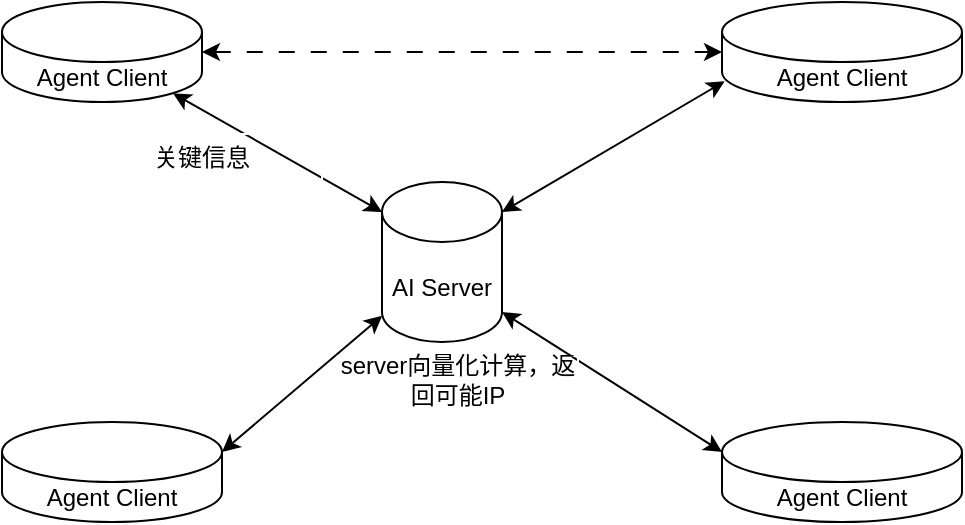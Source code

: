 <mxfile version="24.3.1" type="github" pages="4">
  <diagram id="2vSUjlSS0FL2b6wpqIMc" name="网络转发">
    <mxGraphModel dx="746" dy="485" grid="1" gridSize="10" guides="1" tooltips="1" connect="1" arrows="1" fold="1" page="1" pageScale="1" pageWidth="827" pageHeight="1169" math="0" shadow="0">
      <root>
        <mxCell id="0" />
        <mxCell id="1" parent="0" />
        <mxCell id="wxrIAKB5T2GF4HPKA6f--1" value="Agent Client" style="shape=cylinder3;whiteSpace=wrap;html=1;boundedLbl=1;backgroundOutline=1;size=15;" parent="1" vertex="1">
          <mxGeometry x="200" y="200" width="100" height="50" as="geometry" />
        </mxCell>
        <mxCell id="wxrIAKB5T2GF4HPKA6f--3" value="AI Server" style="shape=cylinder3;whiteSpace=wrap;html=1;boundedLbl=1;backgroundOutline=1;size=15;" parent="1" vertex="1">
          <mxGeometry x="390" y="290" width="60" height="80" as="geometry" />
        </mxCell>
        <mxCell id="wxrIAKB5T2GF4HPKA6f--4" value="Agent Client" style="shape=cylinder3;whiteSpace=wrap;html=1;boundedLbl=1;backgroundOutline=1;size=15;" parent="1" vertex="1">
          <mxGeometry x="560" y="200" width="120" height="50" as="geometry" />
        </mxCell>
        <mxCell id="wxrIAKB5T2GF4HPKA6f--5" value="Agent Client" style="shape=cylinder3;whiteSpace=wrap;html=1;boundedLbl=1;backgroundOutline=1;size=15;" parent="1" vertex="1">
          <mxGeometry x="200" y="410" width="110" height="50" as="geometry" />
        </mxCell>
        <mxCell id="wxrIAKB5T2GF4HPKA6f--6" value="Agent Client" style="shape=cylinder3;whiteSpace=wrap;html=1;boundedLbl=1;backgroundOutline=1;size=15;" parent="1" vertex="1">
          <mxGeometry x="560" y="410" width="120" height="50" as="geometry" />
        </mxCell>
        <mxCell id="wxrIAKB5T2GF4HPKA6f--8" value="" style="endArrow=classic;html=1;rounded=0;entryX=0.855;entryY=1;entryDx=0;entryDy=-4.35;entryPerimeter=0;exitX=0;exitY=0;exitDx=0;exitDy=15;exitPerimeter=0;startArrow=classic;startFill=1;" parent="1" source="wxrIAKB5T2GF4HPKA6f--3" target="wxrIAKB5T2GF4HPKA6f--1" edge="1">
          <mxGeometry width="50" height="50" relative="1" as="geometry">
            <mxPoint x="380" y="290" as="sourcePoint" />
            <mxPoint x="430" y="240" as="targetPoint" />
          </mxGeometry>
        </mxCell>
        <mxCell id="wxrIAKB5T2GF4HPKA6f--9" value="" style="endArrow=classic;html=1;rounded=0;entryX=0.011;entryY=0.793;entryDx=0;entryDy=0;entryPerimeter=0;exitX=1;exitY=0;exitDx=0;exitDy=15;exitPerimeter=0;startArrow=classic;startFill=1;" parent="1" source="wxrIAKB5T2GF4HPKA6f--3" target="wxrIAKB5T2GF4HPKA6f--4" edge="1">
          <mxGeometry width="50" height="50" relative="1" as="geometry">
            <mxPoint x="460" y="280" as="sourcePoint" />
            <mxPoint x="510" y="230" as="targetPoint" />
          </mxGeometry>
        </mxCell>
        <mxCell id="wxrIAKB5T2GF4HPKA6f--11" value="" style="endArrow=classic;html=1;rounded=0;entryX=0;entryY=0;entryDx=0;entryDy=15;entryPerimeter=0;exitX=1;exitY=1;exitDx=0;exitDy=-15;exitPerimeter=0;startArrow=classic;startFill=1;" parent="1" source="wxrIAKB5T2GF4HPKA6f--3" target="wxrIAKB5T2GF4HPKA6f--6" edge="1">
          <mxGeometry width="50" height="50" relative="1" as="geometry">
            <mxPoint x="440" y="420" as="sourcePoint" />
            <mxPoint x="490" y="370" as="targetPoint" />
          </mxGeometry>
        </mxCell>
        <mxCell id="wxrIAKB5T2GF4HPKA6f--12" value="" style="endArrow=classic;html=1;rounded=0;entryX=1;entryY=0;entryDx=0;entryDy=15;entryPerimeter=0;exitX=0.002;exitY=0.836;exitDx=0;exitDy=0;exitPerimeter=0;startArrow=classic;startFill=1;" parent="1" source="wxrIAKB5T2GF4HPKA6f--3" target="wxrIAKB5T2GF4HPKA6f--5" edge="1">
          <mxGeometry width="50" height="50" relative="1" as="geometry">
            <mxPoint x="230" y="400" as="sourcePoint" />
            <mxPoint x="280" y="350" as="targetPoint" />
          </mxGeometry>
        </mxCell>
        <mxCell id="JGFdZRn7cZItwRjgVE4y-1" value="关键信息" style="rounded=0;whiteSpace=wrap;html=1;strokeColor=#FFFFFF;fillColor=none;" parent="1" vertex="1">
          <mxGeometry x="240" y="266" width="120" height="24" as="geometry" />
        </mxCell>
        <mxCell id="JGFdZRn7cZItwRjgVE4y-2" value="server向量化计算，返回可能IP" style="rounded=0;whiteSpace=wrap;html=1;strokeColor=#FFFFFF;fillColor=none;" parent="1" vertex="1">
          <mxGeometry x="368" y="377" width="120" height="24" as="geometry" />
        </mxCell>
        <mxCell id="_upw2HPeS1mJ-tW7w9MP-1" style="edgeStyle=orthogonalEdgeStyle;rounded=0;orthogonalLoop=1;jettySize=auto;html=1;exitX=1;exitY=0.5;exitDx=0;exitDy=0;exitPerimeter=0;entryX=0;entryY=0.5;entryDx=0;entryDy=0;entryPerimeter=0;startArrow=classic;startFill=1;dashed=1;dashPattern=8 8;" edge="1" parent="1" source="wxrIAKB5T2GF4HPKA6f--1" target="wxrIAKB5T2GF4HPKA6f--4">
          <mxGeometry relative="1" as="geometry" />
        </mxCell>
      </root>
    </mxGraphModel>
  </diagram>
  <diagram name="通信序列图" id="hv99OOcJfIo_YcWF84YO">
    <mxGraphModel dx="1612" dy="456" grid="1" gridSize="10" guides="1" tooltips="1" connect="1" arrows="1" fold="1" page="1" pageScale="1" pageWidth="827" pageHeight="1169" math="0" shadow="0">
      <root>
        <mxCell id="0" />
        <mxCell id="1" parent="0" />
        <mxCell id="0c2Vupl0Wd5xYANsdsAI-2" style="edgeStyle=orthogonalEdgeStyle;rounded=0;orthogonalLoop=1;jettySize=auto;html=1;exitX=0.5;exitY=1;exitDx=0;exitDy=0;endArrow=none;endFill=0;" edge="1" parent="1" source="QWFTe-OUhCLkAl9HGp8c-1">
          <mxGeometry relative="1" as="geometry">
            <mxPoint x="-40" y="870" as="targetPoint" />
          </mxGeometry>
        </mxCell>
        <mxCell id="QWFTe-OUhCLkAl9HGp8c-1" value="用户1 Agent client" style="rounded=1;whiteSpace=wrap;html=1;fontStyle=1;fontSize=20;" vertex="1" parent="1">
          <mxGeometry x="-100" y="150" width="120" height="60" as="geometry" />
        </mxCell>
        <mxCell id="QWFTe-OUhCLkAl9HGp8c-2" value="用户2 Agent client" style="rounded=1;whiteSpace=wrap;html=1;fontStyle=1;fontSize=20;" vertex="1" parent="1">
          <mxGeometry x="840" y="150" width="120" height="60" as="geometry" />
        </mxCell>
        <mxCell id="QWFTe-OUhCLkAl9HGp8c-3" value="中心式的服务" style="rounded=1;whiteSpace=wrap;html=1;fontStyle=1;fontSize=20;" vertex="1" parent="1">
          <mxGeometry x="360" y="150" width="140" height="60" as="geometry" />
        </mxCell>
        <mxCell id="0c2Vupl0Wd5xYANsdsAI-3" style="edgeStyle=orthogonalEdgeStyle;rounded=0;orthogonalLoop=1;jettySize=auto;html=1;exitX=0.5;exitY=1;exitDx=0;exitDy=0;endArrow=none;endFill=0;" edge="1" parent="1" source="0c2Vupl0Wd5xYANsdsAI-34">
          <mxGeometry relative="1" as="geometry">
            <mxPoint x="430" y="880" as="targetPoint" />
            <mxPoint x="429.5" y="210" as="sourcePoint" />
          </mxGeometry>
        </mxCell>
        <mxCell id="0c2Vupl0Wd5xYANsdsAI-4" style="edgeStyle=orthogonalEdgeStyle;rounded=0;orthogonalLoop=1;jettySize=auto;html=1;exitX=0.5;exitY=1;exitDx=0;exitDy=0;endArrow=none;endFill=0;" edge="1" parent="1">
          <mxGeometry relative="1" as="geometry">
            <mxPoint x="900" y="880" as="targetPoint" />
            <mxPoint x="899.5" y="210" as="sourcePoint" />
          </mxGeometry>
        </mxCell>
        <mxCell id="0c2Vupl0Wd5xYANsdsAI-14" value="用户 1" style="rounded=1;whiteSpace=wrap;html=1;fontStyle=1;fontSize=20;" vertex="1" parent="1">
          <mxGeometry x="-310" y="150" width="120" height="60" as="geometry" />
        </mxCell>
        <mxCell id="0c2Vupl0Wd5xYANsdsAI-15" style="edgeStyle=orthogonalEdgeStyle;rounded=0;orthogonalLoop=1;jettySize=auto;html=1;exitX=0.5;exitY=1;exitDx=0;exitDy=0;endArrow=none;endFill=0;" edge="1" parent="1">
          <mxGeometry relative="1" as="geometry">
            <mxPoint x="-251" y="870" as="targetPoint" />
            <mxPoint x="-250.62" y="210" as="sourcePoint" />
          </mxGeometry>
        </mxCell>
        <mxCell id="0c2Vupl0Wd5xYANsdsAI-16" value="" style="endArrow=classic;html=1;rounded=0;" edge="1" parent="1">
          <mxGeometry width="50" height="50" relative="1" as="geometry">
            <mxPoint x="-250" y="250" as="sourcePoint" />
            <mxPoint x="-40" y="250" as="targetPoint" />
          </mxGeometry>
        </mxCell>
        <mxCell id="0c2Vupl0Wd5xYANsdsAI-17" value="Question/need" style="rounded=0;whiteSpace=wrap;html=1;strokeColor=#FFFFFF;" vertex="1" parent="1">
          <mxGeometry x="-212.5" y="224" width="120" height="24" as="geometry" />
        </mxCell>
        <mxCell id="0c2Vupl0Wd5xYANsdsAI-21" value="Agent server" style="rounded=1;whiteSpace=wrap;html=1;fontStyle=1;fontSize=20;" vertex="1" parent="1">
          <mxGeometry x="124" y="150" width="130" height="60" as="geometry" />
        </mxCell>
        <mxCell id="0c2Vupl0Wd5xYANsdsAI-22" style="edgeStyle=orthogonalEdgeStyle;rounded=0;orthogonalLoop=1;jettySize=auto;html=1;exitX=0.5;exitY=1;exitDx=0;exitDy=0;endArrow=none;endFill=0;" edge="1" parent="1">
          <mxGeometry relative="1" as="geometry">
            <mxPoint x="189" y="880" as="targetPoint" />
            <mxPoint x="189" y="244" as="sourcePoint" />
          </mxGeometry>
        </mxCell>
        <mxCell id="0c2Vupl0Wd5xYANsdsAI-23" value="" style="endArrow=classic;html=1;rounded=0;" edge="1" parent="1">
          <mxGeometry width="50" height="50" relative="1" as="geometry">
            <mxPoint x="-40" y="276" as="sourcePoint" />
            <mxPoint x="190" y="276" as="targetPoint" />
          </mxGeometry>
        </mxCell>
        <mxCell id="0c2Vupl0Wd5xYANsdsAI-24" value="send&amp;nbsp; personal prompts&amp;nbsp;" style="rounded=0;whiteSpace=wrap;html=1;strokeColor=#FFFFFF;" vertex="1" parent="1">
          <mxGeometry x="1" y="246" width="150" height="24" as="geometry" />
        </mxCell>
        <mxCell id="0c2Vupl0Wd5xYANsdsAI-25" value="Agent server" style="rounded=1;whiteSpace=wrap;html=1;fontStyle=1;fontSize=20;" vertex="1" parent="1">
          <mxGeometry x="598" y="150" width="140" height="60" as="geometry" />
        </mxCell>
        <mxCell id="0c2Vupl0Wd5xYANsdsAI-26" style="edgeStyle=orthogonalEdgeStyle;rounded=0;orthogonalLoop=1;jettySize=auto;html=1;exitX=0.5;exitY=1;exitDx=0;exitDy=0;endArrow=none;endFill=0;" edge="1" parent="1">
          <mxGeometry relative="1" as="geometry">
            <mxPoint x="670" y="880" as="targetPoint" />
            <mxPoint x="669.47" y="210" as="sourcePoint" />
          </mxGeometry>
        </mxCell>
        <mxCell id="0c2Vupl0Wd5xYANsdsAI-27" value="" style="endArrow=classic;html=1;rounded=0;" edge="1" parent="1">
          <mxGeometry width="50" height="50" relative="1" as="geometry">
            <mxPoint x="190" y="433" as="sourcePoint" />
            <mxPoint x="430" y="433" as="targetPoint" />
          </mxGeometry>
        </mxCell>
        <mxCell id="0c2Vupl0Wd5xYANsdsAI-28" value="send final prompts" style="rounded=0;whiteSpace=wrap;html=1;strokeColor=#FFFFFF;" vertex="1" parent="1">
          <mxGeometry x="260" y="401" width="120" height="24" as="geometry" />
        </mxCell>
        <mxCell id="0c2Vupl0Wd5xYANsdsAI-31" value="用户2" style="rounded=1;whiteSpace=wrap;html=1;fontStyle=1;fontSize=20;" vertex="1" parent="1">
          <mxGeometry x="1070" y="150" width="120" height="60" as="geometry" />
        </mxCell>
        <mxCell id="0c2Vupl0Wd5xYANsdsAI-32" style="edgeStyle=orthogonalEdgeStyle;rounded=0;orthogonalLoop=1;jettySize=auto;html=1;exitX=0.5;exitY=1;exitDx=0;exitDy=0;endArrow=none;endFill=0;" edge="1" parent="1">
          <mxGeometry relative="1" as="geometry">
            <mxPoint x="1129" y="880" as="targetPoint" />
            <mxPoint x="1129.5" y="210" as="sourcePoint" />
          </mxGeometry>
        </mxCell>
        <mxCell id="0c2Vupl0Wd5xYANsdsAI-33" value="" style="endArrow=none;html=1;rounded=0;endFill=0;startArrow=classic;startFill=1;" edge="1" parent="1">
          <mxGeometry width="50" height="50" relative="1" as="geometry">
            <mxPoint x="-40" y="356" as="sourcePoint" />
            <mxPoint x="190" y="356" as="targetPoint" />
          </mxGeometry>
        </mxCell>
        <mxCell id="0c2Vupl0Wd5xYANsdsAI-34" value="store" style="shape=cylinder3;whiteSpace=wrap;html=1;boundedLbl=1;backgroundOutline=1;size=15;" vertex="1" parent="1">
          <mxGeometry x="390" y="220" width="80" height="60" as="geometry" />
        </mxCell>
        <mxCell id="0c2Vupl0Wd5xYANsdsAI-36" value="Returns a message to confirm whether the generated prompts meet the user&#39;s preference" style="rounded=0;whiteSpace=wrap;html=1;strokeColor=#FFFFFF;" vertex="1" parent="1">
          <mxGeometry x="-20" y="310" width="190" height="24" as="geometry" />
        </mxCell>
        <mxCell id="0c2Vupl0Wd5xYANsdsAI-37" value="" style="endArrow=classic;html=1;rounded=0;" edge="1" parent="1">
          <mxGeometry width="50" height="50" relative="1" as="geometry">
            <mxPoint x="-40" y="407" as="sourcePoint" />
            <mxPoint x="190" y="407" as="targetPoint" />
          </mxGeometry>
        </mxCell>
        <mxCell id="0c2Vupl0Wd5xYANsdsAI-38" value="send ACK" style="rounded=0;whiteSpace=wrap;html=1;strokeColor=#FFFFFF;" vertex="1" parent="1">
          <mxGeometry y="377" width="150" height="24" as="geometry" />
        </mxCell>
        <mxCell id="0c2Vupl0Wd5xYANsdsAI-40" value="" style="endArrow=classic;html=1;rounded=0;" edge="1" parent="1">
          <mxGeometry width="50" height="50" relative="1" as="geometry">
            <mxPoint x="430" y="447" as="sourcePoint" />
            <mxPoint x="670" y="447" as="targetPoint" />
          </mxGeometry>
        </mxCell>
        <mxCell id="0c2Vupl0Wd5xYANsdsAI-41" value="send the round prompts" style="rounded=0;whiteSpace=wrap;html=1;strokeColor=#FFFFFF;" vertex="1" parent="1">
          <mxGeometry x="480" y="415" width="150" height="24" as="geometry" />
        </mxCell>
        <mxCell id="0c2Vupl0Wd5xYANsdsAI-46" value="" style="group" vertex="1" connectable="0" parent="1">
          <mxGeometry x="379" y="284" width="86" height="30" as="geometry" />
        </mxCell>
        <mxCell id="0c2Vupl0Wd5xYANsdsAI-42" value="" style="verticalLabelPosition=bottom;verticalAlign=top;html=1;shape=card;whiteSpace=wrap;size=20;arcSize=12;" vertex="1" parent="0c2Vupl0Wd5xYANsdsAI-46">
          <mxGeometry x="10" width="66" height="30" as="geometry" />
        </mxCell>
        <mxCell id="0c2Vupl0Wd5xYANsdsAI-45" value="&lt;span style=&quot;color: rgb(0, 0, 0); font-family: Helvetica; font-size: 12px; font-style: normal; font-variant-ligatures: normal; font-variant-caps: normal; font-weight: 400; letter-spacing: normal; orphans: 2; text-align: center; text-indent: 0px; text-transform: none; widows: 2; word-spacing: 0px; -webkit-text-stroke-width: 0px; white-space: normal; background-color: rgb(251, 251, 251); text-decoration-thickness: initial; text-decoration-style: initial; text-decoration-color: initial; display: inline !important; float: none;&quot;&gt;SDK:ID history&lt;/span&gt;" style="text;whiteSpace=wrap;html=1;" vertex="1" parent="0c2Vupl0Wd5xYANsdsAI-46">
          <mxGeometry y="6" width="86" height="20" as="geometry" />
        </mxCell>
        <mxCell id="0c2Vupl0Wd5xYANsdsAI-48" value="" style="endArrow=classic;html=1;rounded=0;" edge="1" parent="1">
          <mxGeometry width="50" height="50" relative="1" as="geometry">
            <mxPoint x="670" y="471" as="sourcePoint" />
            <mxPoint x="900" y="470" as="targetPoint" />
          </mxGeometry>
        </mxCell>
        <mxCell id="0c2Vupl0Wd5xYANsdsAI-49" value="send the reply prompts" style="rounded=0;whiteSpace=wrap;html=1;strokeColor=#FFFFFF;" vertex="1" parent="1">
          <mxGeometry x="720" y="444" width="150" height="24" as="geometry" />
        </mxCell>
        <mxCell id="0c2Vupl0Wd5xYANsdsAI-52" value="" style="edgeStyle=orthogonalEdgeStyle;rounded=0;orthogonalLoop=1;jettySize=auto;html=1;exitX=0.5;exitY=1;exitDx=0;exitDy=0;endArrow=none;endFill=0;" edge="1" parent="1">
          <mxGeometry relative="1" as="geometry">
            <mxPoint x="189.053" y="244" as="targetPoint" />
            <mxPoint x="189.47" y="210" as="sourcePoint" />
          </mxGeometry>
        </mxCell>
        <mxCell id="0c2Vupl0Wd5xYANsdsAI-54" value="使用工具" style="shape=process;whiteSpace=wrap;html=1;backgroundOutline=1;" vertex="1" parent="1">
          <mxGeometry x="144" y="115" width="90" height="20" as="geometry" />
        </mxCell>
        <mxCell id="0c2Vupl0Wd5xYANsdsAI-56" value="使用工具" style="shape=process;whiteSpace=wrap;html=1;backgroundOutline=1;" vertex="1" parent="1">
          <mxGeometry x="623" y="115" width="90" height="20" as="geometry" />
        </mxCell>
        <mxCell id="0c2Vupl0Wd5xYANsdsAI-57" value="组织user prompt&lt;div&gt;检查prompt，对齐user pref&lt;/div&gt;" style="shape=process;whiteSpace=wrap;html=1;backgroundOutline=1;" vertex="1" parent="1">
          <mxGeometry x="803.5" y="98.5" width="193" height="38" as="geometry" />
        </mxCell>
        <mxCell id="0c2Vupl0Wd5xYANsdsAI-58" value="" style="endArrow=none;html=1;rounded=0;endFill=0;startArrow=classic;startFill=1;" edge="1" parent="1">
          <mxGeometry width="50" height="50" relative="1" as="geometry">
            <mxPoint x="670" y="536" as="sourcePoint" />
            <mxPoint x="900" y="536" as="targetPoint" />
          </mxGeometry>
        </mxCell>
        <mxCell id="0c2Vupl0Wd5xYANsdsAI-59" value="Returns a message to confirm whether the reply prompts meet the user&#39;s preference" style="rounded=0;whiteSpace=wrap;html=1;strokeColor=#FFFFFF;" vertex="1" parent="1">
          <mxGeometry x="690" y="496" width="190" height="24" as="geometry" />
        </mxCell>
        <mxCell id="0c2Vupl0Wd5xYANsdsAI-55" value="组织user prompt&lt;div&gt;检查prompt，对齐user pref&lt;/div&gt;" style="shape=process;whiteSpace=wrap;html=1;backgroundOutline=1;" vertex="1" parent="1">
          <mxGeometry x="-135.25" y="98.5" width="190.5" height="35" as="geometry" />
        </mxCell>
        <mxCell id="0c2Vupl0Wd5xYANsdsAI-62" value="" style="endArrow=none;html=1;rounded=0;startArrow=classic;startFill=1;endFill=0;" edge="1" parent="1">
          <mxGeometry width="50" height="50" relative="1" as="geometry">
            <mxPoint x="431" y="570" as="sourcePoint" />
            <mxPoint x="671" y="570" as="targetPoint" />
          </mxGeometry>
        </mxCell>
        <mxCell id="0c2Vupl0Wd5xYANsdsAI-63" value="send reply prompts" style="rounded=0;whiteSpace=wrap;html=1;strokeColor=#FFFFFF;" vertex="1" parent="1">
          <mxGeometry x="480" y="540" width="150" height="24" as="geometry" />
        </mxCell>
        <mxCell id="0c2Vupl0Wd5xYANsdsAI-64" value="" style="endArrow=none;html=1;rounded=0;startArrow=classic;startFill=1;endFill=0;" edge="1" parent="1">
          <mxGeometry width="50" height="50" relative="1" as="geometry">
            <mxPoint x="190" y="599" as="sourcePoint" />
            <mxPoint x="430" y="599" as="targetPoint" />
          </mxGeometry>
        </mxCell>
        <mxCell id="0c2Vupl0Wd5xYANsdsAI-65" value="send reply prompts" style="rounded=0;whiteSpace=wrap;html=1;strokeColor=#FFFFFF;" vertex="1" parent="1">
          <mxGeometry x="234" y="564" width="150" height="24" as="geometry" />
        </mxCell>
        <mxCell id="0c2Vupl0Wd5xYANsdsAI-74" value="" style="endArrow=none;html=1;rounded=0;endFill=0;startArrow=classic;startFill=1;" edge="1" parent="1">
          <mxGeometry width="50" height="50" relative="1" as="geometry">
            <mxPoint x="-40" y="631" as="sourcePoint" />
            <mxPoint x="190" y="631" as="targetPoint" />
          </mxGeometry>
        </mxCell>
        <mxCell id="0c2Vupl0Wd5xYANsdsAI-75" value="Judge whether continue" style="rounded=0;whiteSpace=wrap;html=1;strokeColor=#FFFFFF;" vertex="1" parent="1">
          <mxGeometry x="-20" y="600" width="190" height="24" as="geometry" />
        </mxCell>
      </root>
    </mxGraphModel>
  </diagram>
  <diagram id="4OQW0f6qOaS9piTgDNFi" name="Agent client 查找">
    <mxGraphModel dx="1982" dy="661" grid="1" gridSize="10" guides="1" tooltips="1" connect="1" arrows="1" fold="1" page="1" pageScale="1" pageWidth="827" pageHeight="1169" math="0" shadow="0">
      <root>
        <mxCell id="0" />
        <mxCell id="1" parent="0" />
        <mxCell id="lhU28nOgN7psEky3mt47-7" style="edgeStyle=orthogonalEdgeStyle;rounded=0;orthogonalLoop=1;jettySize=auto;html=1;exitX=1;exitY=0.5;exitDx=0;exitDy=0;entryX=0;entryY=0.5;entryDx=0;entryDy=0;" edge="1" parent="1" source="BY8e_3ObGU8jm5Nxze0_-3" target="lhU28nOgN7psEky3mt47-3">
          <mxGeometry relative="1" as="geometry">
            <mxPoint x="-40" y="370" as="targetPoint" />
          </mxGeometry>
        </mxCell>
        <mxCell id="pnuGS1mDimUNRydVk58L-4" style="edgeStyle=orthogonalEdgeStyle;rounded=0;orthogonalLoop=1;jettySize=auto;html=1;exitX=0.5;exitY=1;exitDx=0;exitDy=0;entryX=0;entryY=0.5;entryDx=0;entryDy=0;" edge="1" parent="1" source="BY8e_3ObGU8jm5Nxze0_-3" target="pnuGS1mDimUNRydVk58L-3">
          <mxGeometry relative="1" as="geometry" />
        </mxCell>
        <mxCell id="BY8e_3ObGU8jm5Nxze0_-3" value="Info Reciever" style="rounded=0;whiteSpace=wrap;html=1;" vertex="1" parent="1">
          <mxGeometry x="-220" y="340" width="120" height="60" as="geometry" />
        </mxCell>
        <mxCell id="pnuGS1mDimUNRydVk58L-2" style="edgeStyle=orthogonalEdgeStyle;rounded=0;orthogonalLoop=1;jettySize=auto;html=1;exitX=1;exitY=0.5;exitDx=0;exitDy=0;entryX=0;entryY=0.5;entryDx=0;entryDy=0;" edge="1" parent="1" source="BY8e_3ObGU8jm5Nxze0_-4" target="pnuGS1mDimUNRydVk58L-1">
          <mxGeometry relative="1" as="geometry" />
        </mxCell>
        <mxCell id="BY8e_3ObGU8jm5Nxze0_-4" value="PromptAgent" style="rounded=0;whiteSpace=wrap;html=1;" vertex="1" parent="1">
          <mxGeometry x="272" y="340" width="120" height="60" as="geometry" />
        </mxCell>
        <mxCell id="lhU28nOgN7psEky3mt47-9" style="edgeStyle=orthogonalEdgeStyle;rounded=0;orthogonalLoop=1;jettySize=auto;html=1;exitX=1;exitY=0.5;exitDx=0;exitDy=0;entryX=0;entryY=0.5;entryDx=0;entryDy=0;" edge="1" parent="1" source="lhU28nOgN7psEky3mt47-3" target="BY8e_3ObGU8jm5Nxze0_-4">
          <mxGeometry relative="1" as="geometry" />
        </mxCell>
        <mxCell id="lhU28nOgN7psEky3mt47-3" value="Info Checker&lt;div&gt;1、真伪&lt;/div&gt;&lt;div&gt;2、时间&lt;/div&gt;&lt;div&gt;3、事实&lt;/div&gt;" style="rounded=0;whiteSpace=wrap;html=1;" vertex="1" parent="1">
          <mxGeometry x="36" y="340" width="120" height="60" as="geometry" />
        </mxCell>
        <mxCell id="hC-73UUhpUillqV515wA-5" style="edgeStyle=orthogonalEdgeStyle;rounded=0;orthogonalLoop=1;jettySize=auto;html=1;exitX=1;exitY=0.5;exitDx=0;exitDy=0;" edge="1" parent="1" source="pnuGS1mDimUNRydVk58L-1">
          <mxGeometry relative="1" as="geometry">
            <mxPoint x="670" y="369.857" as="targetPoint" />
          </mxGeometry>
        </mxCell>
        <mxCell id="pnuGS1mDimUNRydVk58L-1" value="Info Checker&lt;div&gt;1、真伪&lt;/div&gt;&lt;div&gt;2、时间&lt;/div&gt;&lt;div&gt;3、事实&lt;/div&gt;" style="rounded=0;whiteSpace=wrap;html=1;" vertex="1" parent="1">
          <mxGeometry x="490" y="340" width="120" height="60" as="geometry" />
        </mxCell>
        <mxCell id="pnuGS1mDimUNRydVk58L-5" style="edgeStyle=orthogonalEdgeStyle;rounded=0;orthogonalLoop=1;jettySize=auto;html=1;exitX=1;exitY=0.5;exitDx=0;exitDy=0;entryX=0.5;entryY=1;entryDx=0;entryDy=0;" edge="1" parent="1" source="pnuGS1mDimUNRydVk58L-3" target="pnuGS1mDimUNRydVk58L-1">
          <mxGeometry relative="1" as="geometry" />
        </mxCell>
        <mxCell id="pnuGS1mDimUNRydVk58L-3" value="传统向量化匹配的方法" style="rounded=0;whiteSpace=wrap;html=1;" vertex="1" parent="1">
          <mxGeometry x="36" y="430" width="154" height="60" as="geometry" />
        </mxCell>
        <mxCell id="hC-73UUhpUillqV515wA-1" value="Results" style="rounded=0;whiteSpace=wrap;html=1;strokeColor=#FFFFFF;" vertex="1" parent="1">
          <mxGeometry x="682" y="357" width="78" height="24" as="geometry" />
        </mxCell>
        <mxCell id="hC-73UUhpUillqV515wA-7" value="Query" style="rounded=0;whiteSpace=wrap;html=1;strokeColor=#FFFFFF;" vertex="1" parent="1">
          <mxGeometry x="-340" y="340" width="78" height="24" as="geometry" />
        </mxCell>
        <mxCell id="hC-73UUhpUillqV515wA-8" value="" style="endArrow=classic;html=1;rounded=0;entryX=0;entryY=0.5;entryDx=0;entryDy=0;" edge="1" parent="1" target="BY8e_3ObGU8jm5Nxze0_-3">
          <mxGeometry width="50" height="50" relative="1" as="geometry">
            <mxPoint x="-330" y="370" as="sourcePoint" />
            <mxPoint x="-280" y="370" as="targetPoint" />
          </mxGeometry>
        </mxCell>
      </root>
    </mxGraphModel>
  </diagram>
  <diagram id="tiykROtfkgM1mpLcAaE0" name="智能体内部">
    <mxGraphModel dx="1658" dy="962" grid="1" gridSize="10" guides="1" tooltips="1" connect="1" arrows="1" fold="1" page="1" pageScale="1" pageWidth="827" pageHeight="1169" math="0" shadow="0">
      <root>
        <mxCell id="0" />
        <mxCell id="1" parent="0" />
        <mxCell id="pfVrBqdk8Kcjt6014lmA-5" value="" style="rounded=0;whiteSpace=wrap;html=1;gradientColor=default;fillColor=none;dashed=1;dashPattern=8 8;" vertex="1" parent="1">
          <mxGeometry x="50" y="80" width="630" height="670" as="geometry" />
        </mxCell>
        <mxCell id="pfVrBqdk8Kcjt6014lmA-8" value="" style="rounded=1;whiteSpace=wrap;html=1;fillColor=none;" vertex="1" parent="1">
          <mxGeometry x="290" y="170" width="350" height="470" as="geometry" />
        </mxCell>
        <mxCell id="pfVrBqdk8Kcjt6014lmA-7" style="edgeStyle=orthogonalEdgeStyle;rounded=0;orthogonalLoop=1;jettySize=auto;html=1;exitX=1;exitY=0;exitDx=0;exitDy=52.5;exitPerimeter=0;entryX=0;entryY=0.5;entryDx=0;entryDy=0;entryPerimeter=0;" edge="1" parent="1" source="pfVrBqdk8Kcjt6014lmA-1" target="pfVrBqdk8Kcjt6014lmA-6">
          <mxGeometry relative="1" as="geometry" />
        </mxCell>
        <mxCell id="V7A-fnIvY89F8ByHVE83-3" style="edgeStyle=orthogonalEdgeStyle;rounded=0;orthogonalLoop=1;jettySize=auto;html=1;exitX=0.5;exitY=1;exitDx=0;exitDy=0;exitPerimeter=0;" edge="1" parent="1" source="pfVrBqdk8Kcjt6014lmA-1" target="pfVrBqdk8Kcjt6014lmA-4">
          <mxGeometry relative="1" as="geometry" />
        </mxCell>
        <mxCell id="pfVrBqdk8Kcjt6014lmA-1" value="Buffer" style="shape=cylinder3;whiteSpace=wrap;html=1;boundedLbl=1;backgroundOutline=1;size=15;" vertex="1" parent="1">
          <mxGeometry x="200" y="110" width="60" height="80" as="geometry" />
        </mxCell>
        <mxCell id="pfVrBqdk8Kcjt6014lmA-2" value="公共消息" style="shape=cylinder3;whiteSpace=wrap;html=1;boundedLbl=1;backgroundOutline=1;size=15;" vertex="1" parent="1">
          <mxGeometry x="100" y="220" width="60" height="80" as="geometry" />
        </mxCell>
        <mxCell id="pfVrBqdk8Kcjt6014lmA-3" style="edgeStyle=orthogonalEdgeStyle;rounded=0;orthogonalLoop=1;jettySize=auto;html=1;exitX=0;exitY=0.5;exitDx=0;exitDy=0;exitPerimeter=0;entryX=0;entryY=0.5;entryDx=0;entryDy=0;entryPerimeter=0;" edge="1" parent="1" source="pfVrBqdk8Kcjt6014lmA-2" target="pfVrBqdk8Kcjt6014lmA-1">
          <mxGeometry relative="1" as="geometry" />
        </mxCell>
        <mxCell id="pfVrBqdk8Kcjt6014lmA-4" value="持久化Mem" style="shape=cylinder3;whiteSpace=wrap;html=1;boundedLbl=1;backgroundOutline=1;size=15;" vertex="1" parent="1">
          <mxGeometry x="200" y="300" width="60" height="80" as="geometry" />
        </mxCell>
        <mxCell id="pfVrBqdk8Kcjt6014lmA-6" value="_observe" style="shape=cylinder3;whiteSpace=wrap;html=1;boundedLbl=1;backgroundOutline=1;size=15;fontSize=19;" vertex="1" parent="1">
          <mxGeometry x="350" y="210" width="190" height="80" as="geometry" />
        </mxCell>
        <mxCell id="V7A-fnIvY89F8ByHVE83-1" value="Agent" style="rounded=0;whiteSpace=wrap;html=1;strokeColor=#FFFFFF;fontSize=26;" vertex="1" parent="1">
          <mxGeometry x="260" y="690" width="195" height="44" as="geometry" />
        </mxCell>
        <mxCell id="V7A-fnIvY89F8ByHVE83-2" value="Workflow" style="rounded=0;whiteSpace=wrap;html=1;strokeColor=#FFFFFF;fontSize=26;" vertex="1" parent="1">
          <mxGeometry x="350" y="585" width="195" height="44" as="geometry" />
        </mxCell>
        <mxCell id="V7A-fnIvY89F8ByHVE83-7" style="edgeStyle=orthogonalEdgeStyle;rounded=0;orthogonalLoop=1;jettySize=auto;html=1;exitX=0.5;exitY=1;exitDx=0;exitDy=0;exitPerimeter=0;" edge="1" parent="1" source="V7A-fnIvY89F8ByHVE83-4" target="V7A-fnIvY89F8ByHVE83-5">
          <mxGeometry relative="1" as="geometry" />
        </mxCell>
        <mxCell id="V7A-fnIvY89F8ByHVE83-4" value="_think" style="shape=cylinder3;whiteSpace=wrap;html=1;boundedLbl=1;backgroundOutline=1;size=15;fontSize=19;" vertex="1" parent="1">
          <mxGeometry x="350.5" y="330" width="190" height="80" as="geometry" />
        </mxCell>
        <mxCell id="V7A-fnIvY89F8ByHVE83-5" value="_act" style="shape=cylinder3;whiteSpace=wrap;html=1;boundedLbl=1;backgroundOutline=1;size=15;fontSize=19;" vertex="1" parent="1">
          <mxGeometry x="350" y="460" width="190" height="80" as="geometry" />
        </mxCell>
        <mxCell id="V7A-fnIvY89F8ByHVE83-6" style="edgeStyle=orthogonalEdgeStyle;rounded=0;orthogonalLoop=1;jettySize=auto;html=1;exitX=0.5;exitY=1;exitDx=0;exitDy=0;exitPerimeter=0;entryX=0.5;entryY=0;entryDx=0;entryDy=0;entryPerimeter=0;" edge="1" parent="1" source="pfVrBqdk8Kcjt6014lmA-6" target="V7A-fnIvY89F8ByHVE83-4">
          <mxGeometry relative="1" as="geometry" />
        </mxCell>
        <mxCell id="V7A-fnIvY89F8ByHVE83-8" value="" style="shape=crossbar;whiteSpace=wrap;html=1;rounded=1;direction=south;" vertex="1" parent="1">
          <mxGeometry x="550" y="380" width="20" height="120" as="geometry" />
        </mxCell>
        <mxCell id="V7A-fnIvY89F8ByHVE83-9" value="_react" style="rounded=0;whiteSpace=wrap;html=1;strokeColor=#FFFFFF;fontSize=19;fillColor=none;" vertex="1" parent="1">
          <mxGeometry x="534" y="420" width="120" height="30" as="geometry" />
        </mxCell>
        <mxCell id="V7A-fnIvY89F8ByHVE83-18" style="edgeStyle=orthogonalEdgeStyle;rounded=0;orthogonalLoop=1;jettySize=auto;html=1;exitX=0.855;exitY=0;exitDx=0;exitDy=4.35;exitPerimeter=0;" edge="1" parent="1" source="V7A-fnIvY89F8ByHVE83-10" target="pfVrBqdk8Kcjt6014lmA-4">
          <mxGeometry relative="1" as="geometry" />
        </mxCell>
        <mxCell id="V7A-fnIvY89F8ByHVE83-10" value="Buffer" style="shape=cylinder3;whiteSpace=wrap;html=1;boundedLbl=1;backgroundOutline=1;size=15;" vertex="1" parent="1">
          <mxGeometry x="140" y="460" width="60" height="80" as="geometry" />
        </mxCell>
        <mxCell id="V7A-fnIvY89F8ByHVE83-12" style="edgeStyle=orthogonalEdgeStyle;rounded=0;orthogonalLoop=1;jettySize=auto;html=1;exitX=0;exitY=0.5;exitDx=0;exitDy=0;exitPerimeter=0;entryX=1;entryY=0.5;entryDx=0;entryDy=0;entryPerimeter=0;" edge="1" parent="1" source="V7A-fnIvY89F8ByHVE83-5" target="V7A-fnIvY89F8ByHVE83-10">
          <mxGeometry relative="1" as="geometry">
            <mxPoint x="456" y="420" as="sourcePoint" />
            <mxPoint x="455" y="470" as="targetPoint" />
          </mxGeometry>
        </mxCell>
        <mxCell id="V7A-fnIvY89F8ByHVE83-17" value="" style="endArrow=classic;html=1;rounded=0;entryX=0.5;entryY=1;entryDx=0;entryDy=0;entryPerimeter=0;" edge="1" parent="1" source="V7A-fnIvY89F8ByHVE83-10" target="pfVrBqdk8Kcjt6014lmA-2">
          <mxGeometry width="50" height="50" relative="1" as="geometry">
            <mxPoint x="120" y="420" as="sourcePoint" />
            <mxPoint x="170" y="370" as="targetPoint" />
          </mxGeometry>
        </mxCell>
      </root>
    </mxGraphModel>
  </diagram>
</mxfile>
